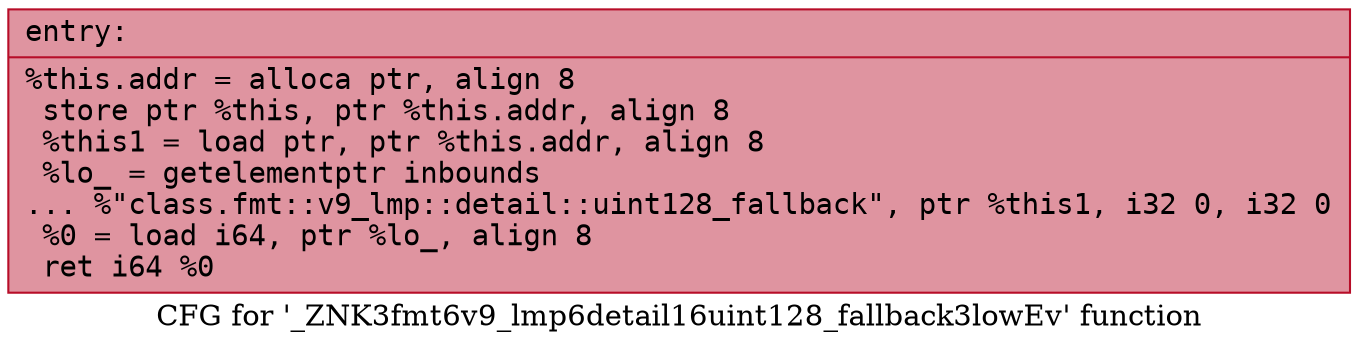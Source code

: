 digraph "CFG for '_ZNK3fmt6v9_lmp6detail16uint128_fallback3lowEv' function" {
	label="CFG for '_ZNK3fmt6v9_lmp6detail16uint128_fallback3lowEv' function";

	Node0x55fec2fea5d0 [shape=record,color="#b70d28ff", style=filled, fillcolor="#b70d2870" fontname="Courier",label="{entry:\l|  %this.addr = alloca ptr, align 8\l  store ptr %this, ptr %this.addr, align 8\l  %this1 = load ptr, ptr %this.addr, align 8\l  %lo_ = getelementptr inbounds\l... %\"class.fmt::v9_lmp::detail::uint128_fallback\", ptr %this1, i32 0, i32 0\l  %0 = load i64, ptr %lo_, align 8\l  ret i64 %0\l}"];
}
